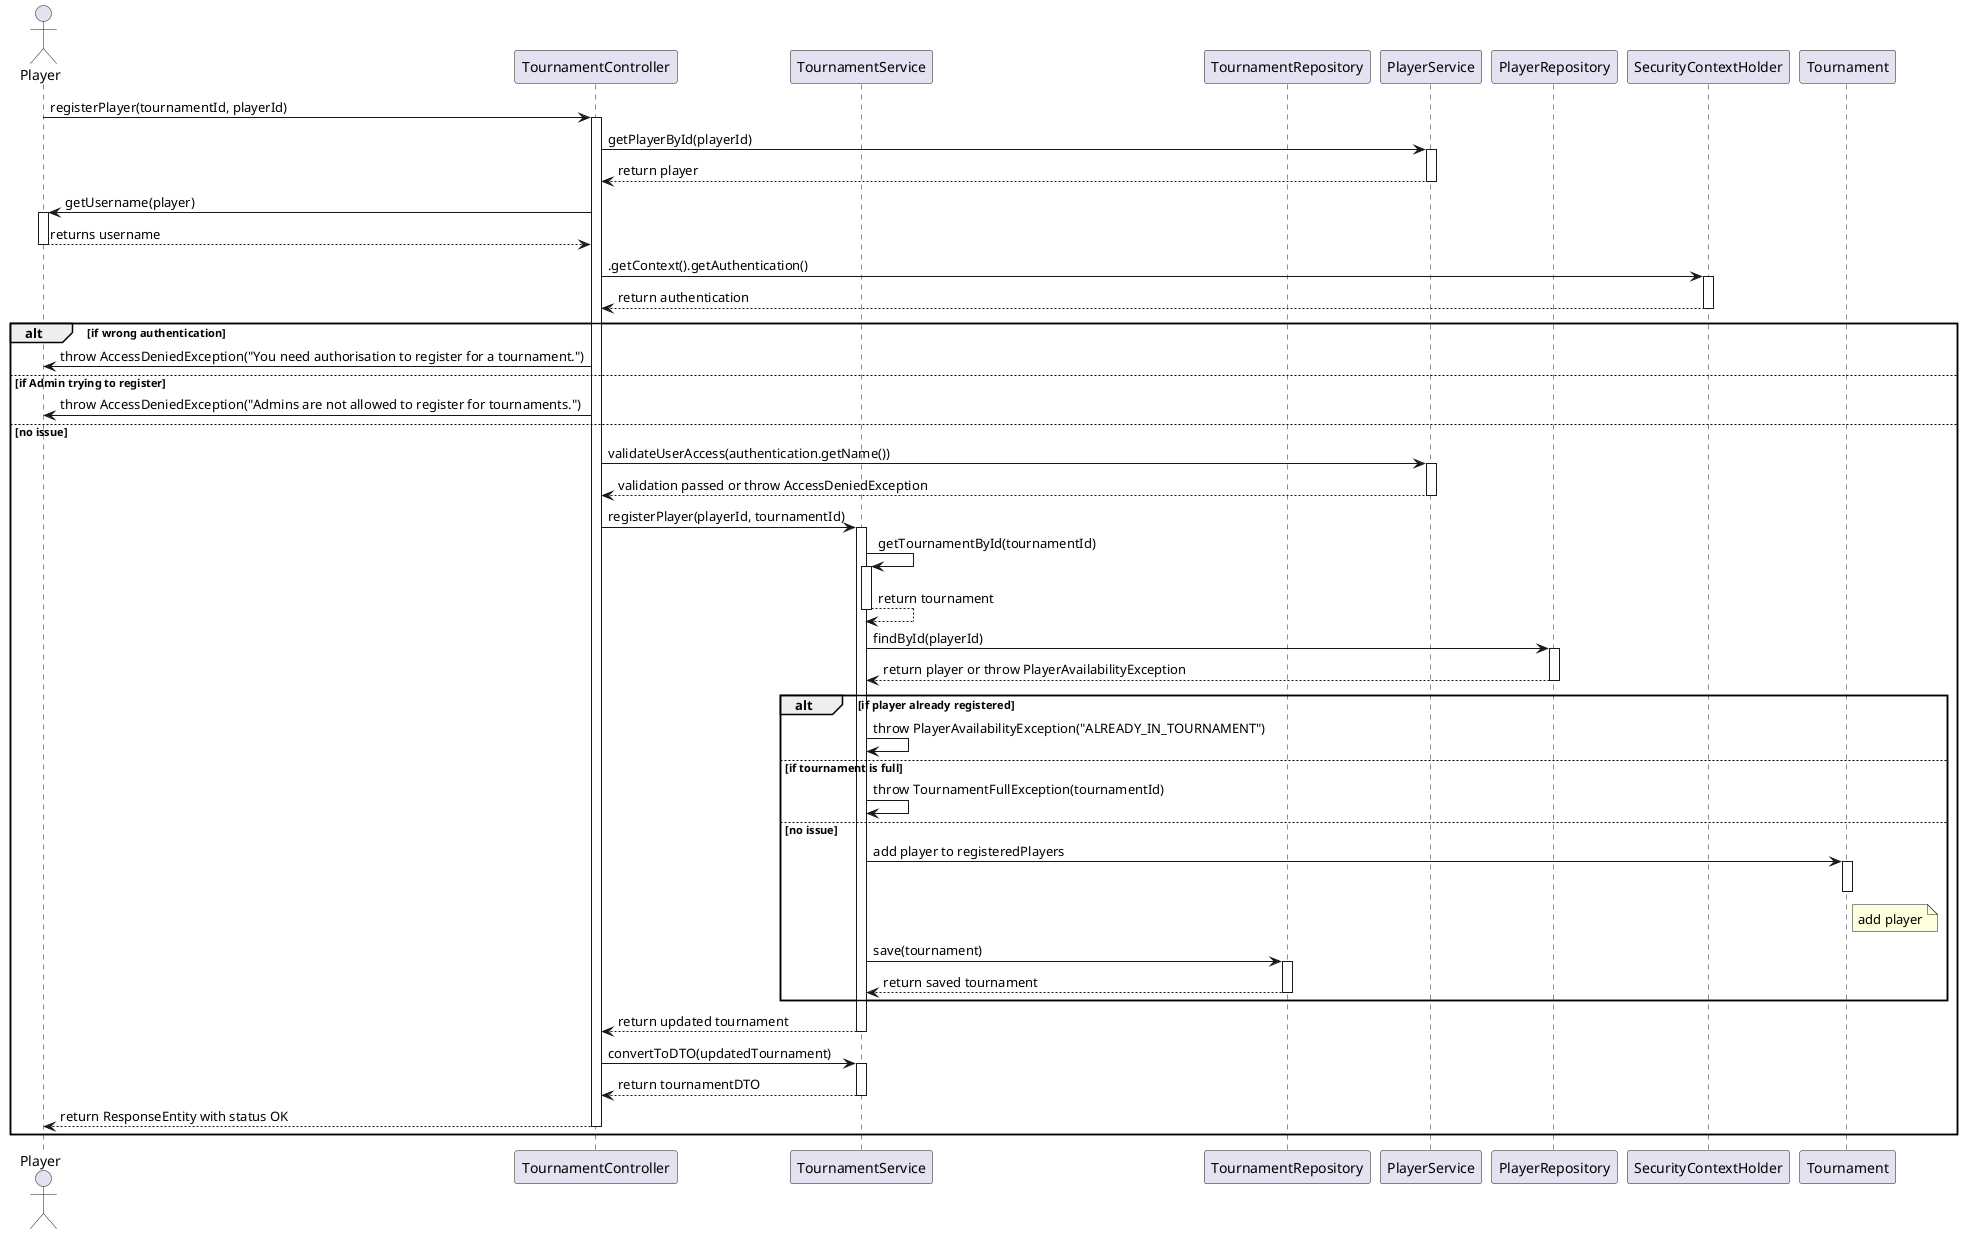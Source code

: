 @startuml
skinparam SequenceMessageFontSize 20

actor "Player" as Player
participant "TournamentController" as TournamentController
participant "TournamentService" as TournamentService
participant "TournamentRepository" as TournamentRepository
participant "PlayerService" as PlayerService
participant "PlayerRepository" as PlayerRepository
participant "SecurityContextHolder" as SecurityContextHolder

Player -> TournamentController: registerPlayer(tournamentId, playerId)
activate TournamentController
TournamentController -> PlayerService: getPlayerById(playerId)
activate PlayerService
PlayerService --> TournamentController: return player
deactivate PlayerService
TournamentController -> Player: getUsername(player)
activate Player
Player --> TournamentController: returns username
deactivate Player

TournamentController -> SecurityContextHolder: .getContext().getAuthentication()
activate SecurityContextHolder
SecurityContextHolder --> TournamentController: return authentication
deactivate SecurityContextHolder

alt if wrong authentication
    TournamentController -> Player: throw AccessDeniedException("You need authorisation to register for a tournament.")
else if Admin trying to register
    TournamentController -> Player: throw AccessDeniedException("Admins are not allowed to register for tournaments.")
else no issue
  TournamentController -> PlayerService: validateUserAccess(authentication.getName())
  activate PlayerService
  PlayerService --> TournamentController: validation passed or throw AccessDeniedException
  deactivate PlayerService

  TournamentController -> TournamentService: registerPlayer(playerId, tournamentId)
  activate TournamentService
  TournamentService -> TournamentService: getTournamentById(tournamentId)
  activate TournamentService
  TournamentService --> TournamentService: return tournament
  deactivate TournamentService
  TournamentService -> PlayerRepository: findById(playerId)
  activate PlayerRepository
  PlayerRepository --> TournamentService: return player or throw PlayerAvailabilityException
  deactivate PlayerRepository

  alt if player already registered
      TournamentService -> TournamentService: throw PlayerAvailabilityException("ALREADY_IN_TOURNAMENT")
  else if tournament is full
      TournamentService -> TournamentService: throw TournamentFullException(tournamentId)
  else no issue
      TournamentService -> Tournament: add player to registeredPlayers
      activate Tournament 
      note right of Tournament
        add player
      end note
      deactivate Tournament
      TournamentService -> TournamentRepository: save(tournament)
      activate TournamentRepository
      TournamentRepository --> TournamentService: return saved tournament
      deactivate TournamentRepository
  end

  TournamentService --> TournamentController: return updated tournament
  deactivate TournamentService
  TournamentController -> TournamentService: convertToDTO(updatedTournament)
  activate TournamentService
  TournamentService --> TournamentController: return tournamentDTO
  deactivate TournamentService
  TournamentController --> Player: return ResponseEntity with status OK
  deactivate TournamentController
end
@enduml